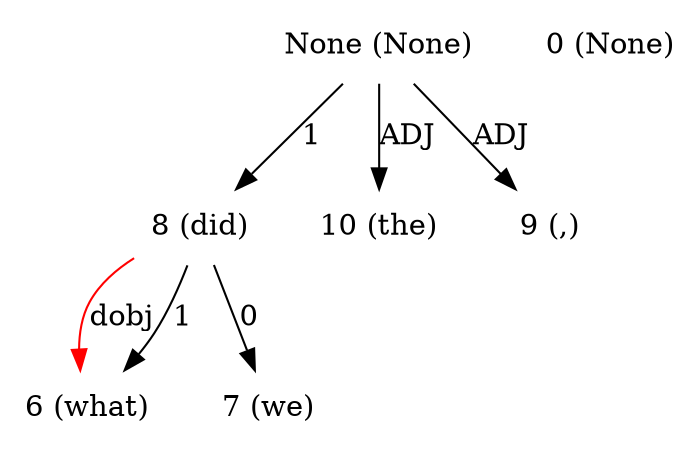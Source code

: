 digraph G{
edge [dir=forward]
node [shape=plaintext]

None [label="None (None)"]
None -> 8 [label="1"]
None [label="None (None)"]
None -> 10 [label="ADJ"]
None [label="None (None)"]
None -> 9 [label="ADJ"]
0 [label="0 (None)"]
6 [label="6 (what)"]
8 -> 6 [label="dobj", color="red"]
7 [label="7 (we)"]
8 [label="8 (did)"]
8 -> 6 [label="1"]
8 -> 7 [label="0"]
9 [label="9 (,)"]
10 [label="10 (the)"]
}
